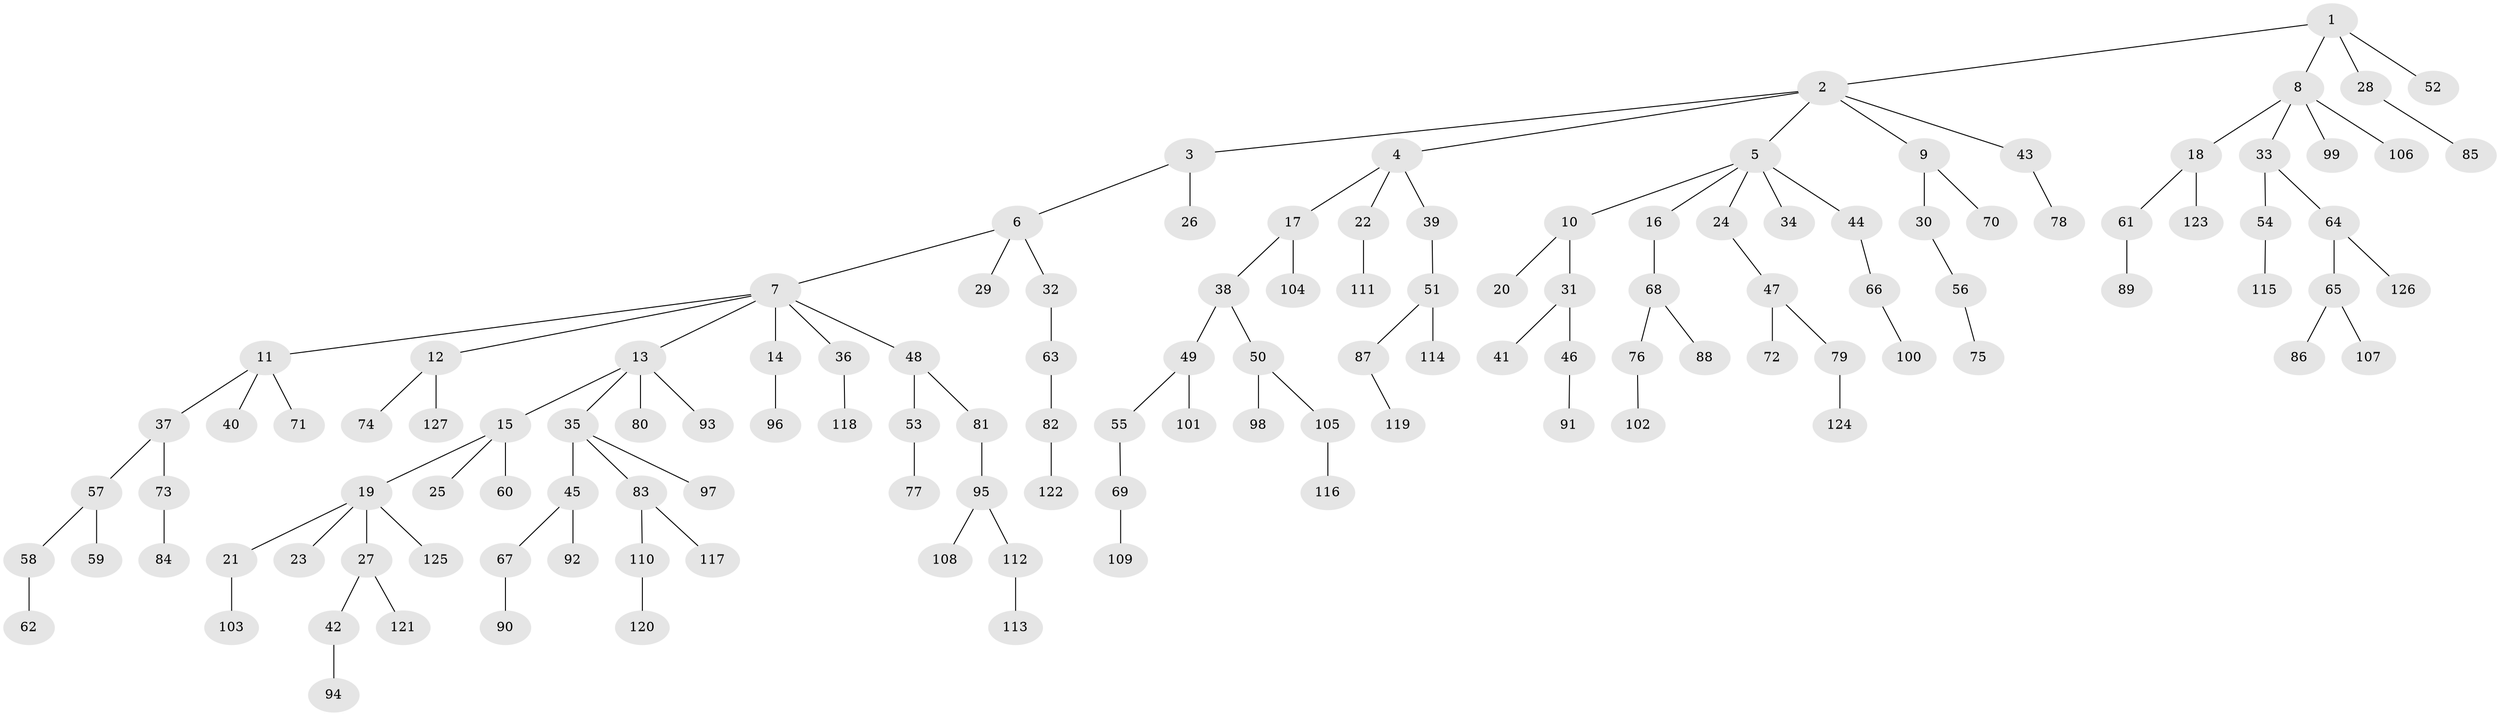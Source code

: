 // Generated by graph-tools (version 1.1) at 2025/53/03/09/25 04:53:49]
// undirected, 127 vertices, 126 edges
graph export_dot {
graph [start="1"]
  node [color=gray90,style=filled];
  1;
  2;
  3;
  4;
  5;
  6;
  7;
  8;
  9;
  10;
  11;
  12;
  13;
  14;
  15;
  16;
  17;
  18;
  19;
  20;
  21;
  22;
  23;
  24;
  25;
  26;
  27;
  28;
  29;
  30;
  31;
  32;
  33;
  34;
  35;
  36;
  37;
  38;
  39;
  40;
  41;
  42;
  43;
  44;
  45;
  46;
  47;
  48;
  49;
  50;
  51;
  52;
  53;
  54;
  55;
  56;
  57;
  58;
  59;
  60;
  61;
  62;
  63;
  64;
  65;
  66;
  67;
  68;
  69;
  70;
  71;
  72;
  73;
  74;
  75;
  76;
  77;
  78;
  79;
  80;
  81;
  82;
  83;
  84;
  85;
  86;
  87;
  88;
  89;
  90;
  91;
  92;
  93;
  94;
  95;
  96;
  97;
  98;
  99;
  100;
  101;
  102;
  103;
  104;
  105;
  106;
  107;
  108;
  109;
  110;
  111;
  112;
  113;
  114;
  115;
  116;
  117;
  118;
  119;
  120;
  121;
  122;
  123;
  124;
  125;
  126;
  127;
  1 -- 2;
  1 -- 8;
  1 -- 28;
  1 -- 52;
  2 -- 3;
  2 -- 4;
  2 -- 5;
  2 -- 9;
  2 -- 43;
  3 -- 6;
  3 -- 26;
  4 -- 17;
  4 -- 22;
  4 -- 39;
  5 -- 10;
  5 -- 16;
  5 -- 24;
  5 -- 34;
  5 -- 44;
  6 -- 7;
  6 -- 29;
  6 -- 32;
  7 -- 11;
  7 -- 12;
  7 -- 13;
  7 -- 14;
  7 -- 36;
  7 -- 48;
  8 -- 18;
  8 -- 33;
  8 -- 99;
  8 -- 106;
  9 -- 30;
  9 -- 70;
  10 -- 20;
  10 -- 31;
  11 -- 37;
  11 -- 40;
  11 -- 71;
  12 -- 74;
  12 -- 127;
  13 -- 15;
  13 -- 35;
  13 -- 80;
  13 -- 93;
  14 -- 96;
  15 -- 19;
  15 -- 25;
  15 -- 60;
  16 -- 68;
  17 -- 38;
  17 -- 104;
  18 -- 61;
  18 -- 123;
  19 -- 21;
  19 -- 23;
  19 -- 27;
  19 -- 125;
  21 -- 103;
  22 -- 111;
  24 -- 47;
  27 -- 42;
  27 -- 121;
  28 -- 85;
  30 -- 56;
  31 -- 41;
  31 -- 46;
  32 -- 63;
  33 -- 54;
  33 -- 64;
  35 -- 45;
  35 -- 83;
  35 -- 97;
  36 -- 118;
  37 -- 57;
  37 -- 73;
  38 -- 49;
  38 -- 50;
  39 -- 51;
  42 -- 94;
  43 -- 78;
  44 -- 66;
  45 -- 67;
  45 -- 92;
  46 -- 91;
  47 -- 72;
  47 -- 79;
  48 -- 53;
  48 -- 81;
  49 -- 55;
  49 -- 101;
  50 -- 98;
  50 -- 105;
  51 -- 87;
  51 -- 114;
  53 -- 77;
  54 -- 115;
  55 -- 69;
  56 -- 75;
  57 -- 58;
  57 -- 59;
  58 -- 62;
  61 -- 89;
  63 -- 82;
  64 -- 65;
  64 -- 126;
  65 -- 86;
  65 -- 107;
  66 -- 100;
  67 -- 90;
  68 -- 76;
  68 -- 88;
  69 -- 109;
  73 -- 84;
  76 -- 102;
  79 -- 124;
  81 -- 95;
  82 -- 122;
  83 -- 110;
  83 -- 117;
  87 -- 119;
  95 -- 108;
  95 -- 112;
  105 -- 116;
  110 -- 120;
  112 -- 113;
}
